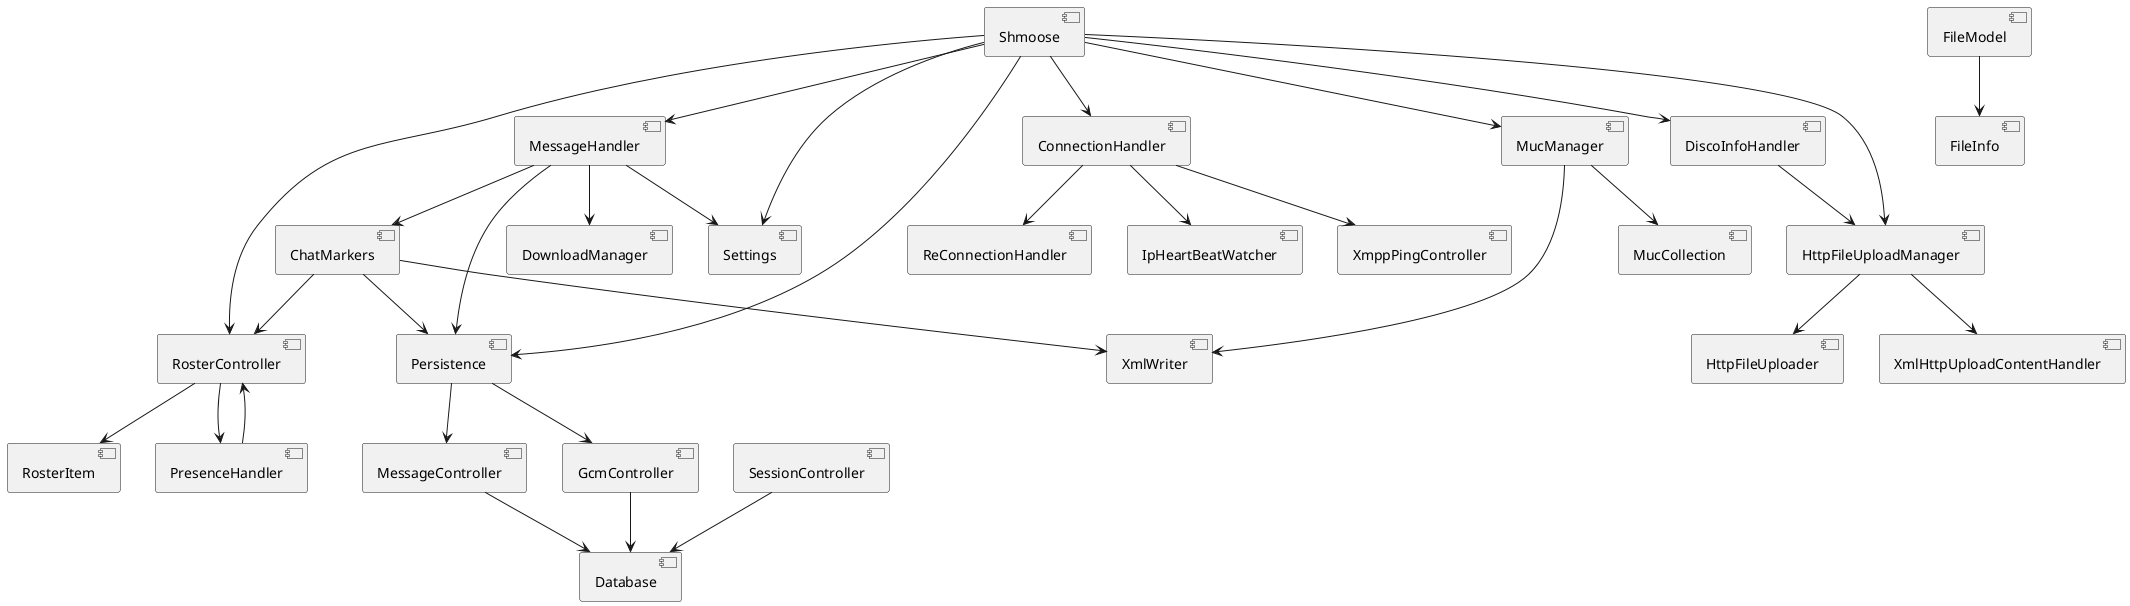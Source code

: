 @startuml
[ChatMarkers] --> [RosterController]
[ChatMarkers] --> [Persistence]
[ChatMarkers] --> [XmlWriter]
[ConnectionHandler] --> [ReConnectionHandler]
[ConnectionHandler] --> [IpHeartBeatWatcher]
[ConnectionHandler] --> [XmppPingController]
[DiscoInfoHandler] --> [HttpFileUploadManager]
[FileModel] --> [FileInfo]
[GcmController] --> [Database]
[HttpFileUploadManager] --> [XmlHttpUploadContentHandler]
[HttpFileUploadManager] --> [HttpFileUploader]
[MessageController] --> [Database]
[MessageHandler] --> [Persistence]
[MessageHandler] --> [DownloadManager]
[MessageHandler] --> [Settings]
[MessageHandler] --> [ChatMarkers]
[MucManager] --> [XmlWriter]
[MucManager] --> [MucCollection]
[Persistence] --> [GcmController]
[Persistence] --> [MessageController]
[PresenceHandler] --> [RosterController]
[RosterController] --> [PresenceHandler]
[RosterController] --> [RosterItem]
[SessionController] --> [Database]
[Shmoose] --> [Persistence]
[Shmoose] --> [ConnectionHandler]
[Shmoose] --> [MessageHandler]
[Shmoose] --> [Settings]
[Shmoose] --> [RosterController]
[Shmoose] --> [HttpFileUploadManager]
[Shmoose] --> [DiscoInfoHandler]
[Shmoose] --> [MucManager]
@enduml


